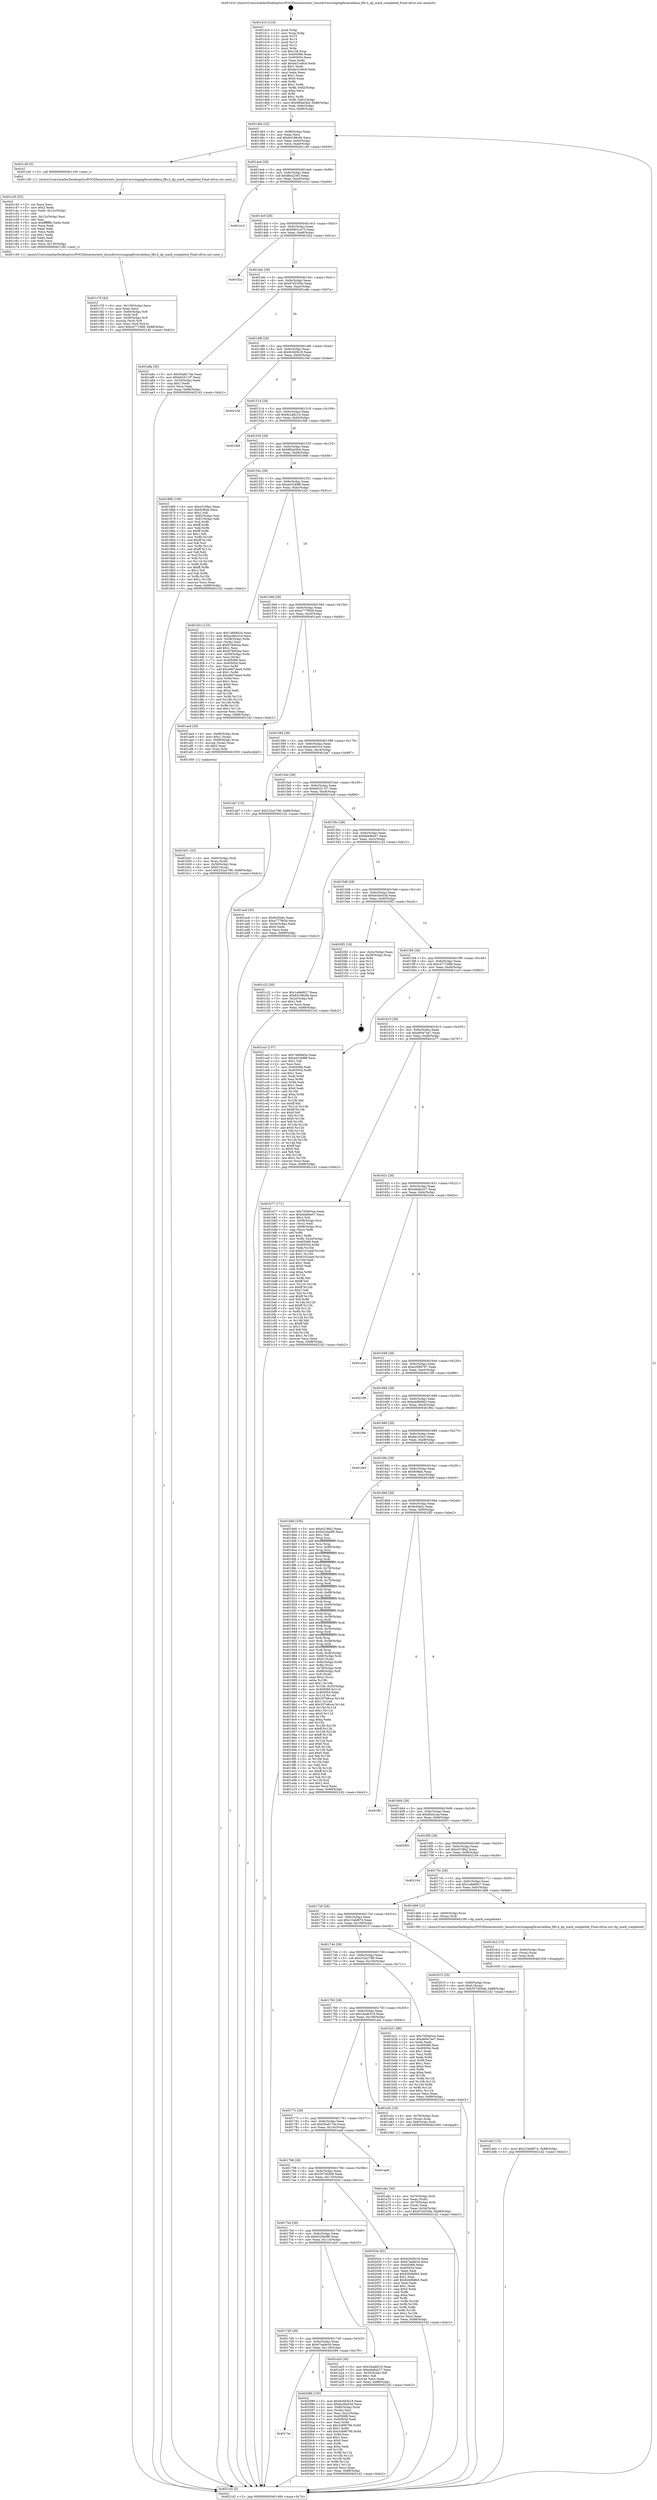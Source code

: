 digraph "0x401410" {
  label = "0x401410 (/mnt/c/Users/mathe/Desktop/tcc/POCII/binaries/extr_linuxdriversstagingfwserialdma_fifo.h_dp_mark_completed_Final-ollvm.out::main(0))"
  labelloc = "t"
  node[shape=record]

  Entry [label="",width=0.3,height=0.3,shape=circle,fillcolor=black,style=filled]
  "0x401484" [label="{
     0x401484 [32]\l
     | [instrs]\l
     &nbsp;&nbsp;0x401484 \<+6\>: mov -0x88(%rbp),%eax\l
     &nbsp;&nbsp;0x40148a \<+2\>: mov %eax,%ecx\l
     &nbsp;&nbsp;0x40148c \<+6\>: sub $0x84198c6b,%ecx\l
     &nbsp;&nbsp;0x401492 \<+6\>: mov %eax,-0x9c(%rbp)\l
     &nbsp;&nbsp;0x401498 \<+6\>: mov %ecx,-0xa0(%rbp)\l
     &nbsp;&nbsp;0x40149e \<+6\>: je 0000000000401c40 \<main+0x830\>\l
  }"]
  "0x401c40" [label="{
     0x401c40 [5]\l
     | [instrs]\l
     &nbsp;&nbsp;0x401c40 \<+5\>: call 0000000000401160 \<next_i\>\l
     | [calls]\l
     &nbsp;&nbsp;0x401160 \{1\} (/mnt/c/Users/mathe/Desktop/tcc/POCII/binaries/extr_linuxdriversstagingfwserialdma_fifo.h_dp_mark_completed_Final-ollvm.out::next_i)\l
  }"]
  "0x4014a4" [label="{
     0x4014a4 [28]\l
     | [instrs]\l
     &nbsp;&nbsp;0x4014a4 \<+5\>: jmp 00000000004014a9 \<main+0x99\>\l
     &nbsp;&nbsp;0x4014a9 \<+6\>: mov -0x9c(%rbp),%eax\l
     &nbsp;&nbsp;0x4014af \<+5\>: sub $0x8fca2383,%eax\l
     &nbsp;&nbsp;0x4014b4 \<+6\>: mov %eax,-0xa4(%rbp)\l
     &nbsp;&nbsp;0x4014ba \<+6\>: je 0000000000401e1d \<main+0xa0d\>\l
  }"]
  Exit [label="",width=0.3,height=0.3,shape=circle,fillcolor=black,style=filled,peripheries=2]
  "0x401e1d" [label="{
     0x401e1d\l
  }", style=dashed]
  "0x4014c0" [label="{
     0x4014c0 [28]\l
     | [instrs]\l
     &nbsp;&nbsp;0x4014c0 \<+5\>: jmp 00000000004014c5 \<main+0xb5\>\l
     &nbsp;&nbsp;0x4014c5 \<+6\>: mov -0x9c(%rbp),%eax\l
     &nbsp;&nbsp;0x4014cb \<+5\>: sub $0x9401ce73,%eax\l
     &nbsp;&nbsp;0x4014d0 \<+6\>: mov %eax,-0xa8(%rbp)\l
     &nbsp;&nbsp;0x4014d6 \<+6\>: je 0000000000401f2a \<main+0xb1a\>\l
  }"]
  "0x4017ec" [label="{
     0x4017ec\l
  }", style=dashed]
  "0x401f2a" [label="{
     0x401f2a\l
  }", style=dashed]
  "0x4014dc" [label="{
     0x4014dc [28]\l
     | [instrs]\l
     &nbsp;&nbsp;0x4014dc \<+5\>: jmp 00000000004014e1 \<main+0xd1\>\l
     &nbsp;&nbsp;0x4014e1 \<+6\>: mov -0x9c(%rbp),%eax\l
     &nbsp;&nbsp;0x4014e7 \<+5\>: sub $0x97a5345e,%eax\l
     &nbsp;&nbsp;0x4014ec \<+6\>: mov %eax,-0xac(%rbp)\l
     &nbsp;&nbsp;0x4014f2 \<+6\>: je 0000000000401a8a \<main+0x67a\>\l
  }"]
  "0x402089" [label="{
     0x402089 [105]\l
     | [instrs]\l
     &nbsp;&nbsp;0x402089 \<+5\>: mov $0x9c0d3b19,%eax\l
     &nbsp;&nbsp;0x40208e \<+5\>: mov $0xbe3be53d,%ecx\l
     &nbsp;&nbsp;0x402093 \<+4\>: mov -0x80(%rbp),%rdx\l
     &nbsp;&nbsp;0x402097 \<+2\>: mov (%rdx),%esi\l
     &nbsp;&nbsp;0x402099 \<+3\>: mov %esi,-0x2c(%rbp)\l
     &nbsp;&nbsp;0x40209c \<+7\>: mov 0x405068,%esi\l
     &nbsp;&nbsp;0x4020a3 \<+7\>: mov 0x405054,%edi\l
     &nbsp;&nbsp;0x4020aa \<+3\>: mov %esi,%r8d\l
     &nbsp;&nbsp;0x4020ad \<+7\>: sub $0x3c89679b,%r8d\l
     &nbsp;&nbsp;0x4020b4 \<+4\>: sub $0x1,%r8d\l
     &nbsp;&nbsp;0x4020b8 \<+7\>: add $0x3c89679b,%r8d\l
     &nbsp;&nbsp;0x4020bf \<+4\>: imul %r8d,%esi\l
     &nbsp;&nbsp;0x4020c3 \<+3\>: and $0x1,%esi\l
     &nbsp;&nbsp;0x4020c6 \<+3\>: cmp $0x0,%esi\l
     &nbsp;&nbsp;0x4020c9 \<+4\>: sete %r9b\l
     &nbsp;&nbsp;0x4020cd \<+3\>: cmp $0xa,%edi\l
     &nbsp;&nbsp;0x4020d0 \<+4\>: setl %r10b\l
     &nbsp;&nbsp;0x4020d4 \<+3\>: mov %r9b,%r11b\l
     &nbsp;&nbsp;0x4020d7 \<+3\>: and %r10b,%r11b\l
     &nbsp;&nbsp;0x4020da \<+3\>: xor %r10b,%r9b\l
     &nbsp;&nbsp;0x4020dd \<+3\>: or %r9b,%r11b\l
     &nbsp;&nbsp;0x4020e0 \<+4\>: test $0x1,%r11b\l
     &nbsp;&nbsp;0x4020e4 \<+3\>: cmovne %ecx,%eax\l
     &nbsp;&nbsp;0x4020e7 \<+6\>: mov %eax,-0x88(%rbp)\l
     &nbsp;&nbsp;0x4020ed \<+5\>: jmp 00000000004021d2 \<main+0xdc2\>\l
  }"]
  "0x401a8a" [label="{
     0x401a8a [30]\l
     | [instrs]\l
     &nbsp;&nbsp;0x401a8a \<+5\>: mov $0x50a8174e,%eax\l
     &nbsp;&nbsp;0x401a8f \<+5\>: mov $0xb62511f7,%ecx\l
     &nbsp;&nbsp;0x401a94 \<+3\>: mov -0x34(%rbp),%edx\l
     &nbsp;&nbsp;0x401a97 \<+3\>: cmp $0x1,%edx\l
     &nbsp;&nbsp;0x401a9a \<+3\>: cmovl %ecx,%eax\l
     &nbsp;&nbsp;0x401a9d \<+6\>: mov %eax,-0x88(%rbp)\l
     &nbsp;&nbsp;0x401aa3 \<+5\>: jmp 00000000004021d2 \<main+0xdc2\>\l
  }"]
  "0x4014f8" [label="{
     0x4014f8 [28]\l
     | [instrs]\l
     &nbsp;&nbsp;0x4014f8 \<+5\>: jmp 00000000004014fd \<main+0xed\>\l
     &nbsp;&nbsp;0x4014fd \<+6\>: mov -0x9c(%rbp),%eax\l
     &nbsp;&nbsp;0x401503 \<+5\>: sub $0x9c0d3b19,%eax\l
     &nbsp;&nbsp;0x401508 \<+6\>: mov %eax,-0xb0(%rbp)\l
     &nbsp;&nbsp;0x40150e \<+6\>: je 00000000004021bd \<main+0xdad\>\l
  }"]
  "0x401dd1" [label="{
     0x401dd1 [15]\l
     | [instrs]\l
     &nbsp;&nbsp;0x401dd1 \<+10\>: movl $0x21bdd674,-0x88(%rbp)\l
     &nbsp;&nbsp;0x401ddb \<+5\>: jmp 00000000004021d2 \<main+0xdc2\>\l
  }"]
  "0x4021bd" [label="{
     0x4021bd\l
  }", style=dashed]
  "0x401514" [label="{
     0x401514 [28]\l
     | [instrs]\l
     &nbsp;&nbsp;0x401514 \<+5\>: jmp 0000000000401519 \<main+0x109\>\l
     &nbsp;&nbsp;0x401519 \<+6\>: mov -0x9c(%rbp),%eax\l
     &nbsp;&nbsp;0x40151f \<+5\>: sub $0x9c2a821d,%eax\l
     &nbsp;&nbsp;0x401524 \<+6\>: mov %eax,-0xb4(%rbp)\l
     &nbsp;&nbsp;0x40152a \<+6\>: je 0000000000401f48 \<main+0xb38\>\l
  }"]
  "0x401dc2" [label="{
     0x401dc2 [15]\l
     | [instrs]\l
     &nbsp;&nbsp;0x401dc2 \<+4\>: mov -0x60(%rbp),%rax\l
     &nbsp;&nbsp;0x401dc6 \<+3\>: mov (%rax),%rax\l
     &nbsp;&nbsp;0x401dc9 \<+3\>: mov %rax,%rdi\l
     &nbsp;&nbsp;0x401dcc \<+5\>: call 0000000000401030 \<free@plt\>\l
     | [calls]\l
     &nbsp;&nbsp;0x401030 \{1\} (unknown)\l
  }"]
  "0x401f48" [label="{
     0x401f48\l
  }", style=dashed]
  "0x401530" [label="{
     0x401530 [28]\l
     | [instrs]\l
     &nbsp;&nbsp;0x401530 \<+5\>: jmp 0000000000401535 \<main+0x125\>\l
     &nbsp;&nbsp;0x401535 \<+6\>: mov -0x9c(%rbp),%eax\l
     &nbsp;&nbsp;0x40153b \<+5\>: sub $0x9f0ad3b4,%eax\l
     &nbsp;&nbsp;0x401540 \<+6\>: mov %eax,-0xb8(%rbp)\l
     &nbsp;&nbsp;0x401546 \<+6\>: je 0000000000401866 \<main+0x456\>\l
  }"]
  "0x401c79" [label="{
     0x401c79 [42]\l
     | [instrs]\l
     &nbsp;&nbsp;0x401c79 \<+6\>: mov -0x130(%rbp),%ecx\l
     &nbsp;&nbsp;0x401c7f \<+3\>: imul %eax,%ecx\l
     &nbsp;&nbsp;0x401c82 \<+4\>: mov -0x60(%rbp),%r8\l
     &nbsp;&nbsp;0x401c86 \<+3\>: mov (%r8),%r8\l
     &nbsp;&nbsp;0x401c89 \<+4\>: mov -0x58(%rbp),%r9\l
     &nbsp;&nbsp;0x401c8d \<+3\>: movslq (%r9),%r9\l
     &nbsp;&nbsp;0x401c90 \<+4\>: mov %ecx,(%r8,%r9,4)\l
     &nbsp;&nbsp;0x401c94 \<+10\>: movl $0xcb771689,-0x88(%rbp)\l
     &nbsp;&nbsp;0x401c9e \<+5\>: jmp 00000000004021d2 \<main+0xdc2\>\l
  }"]
  "0x401866" [label="{
     0x401866 [106]\l
     | [instrs]\l
     &nbsp;&nbsp;0x401866 \<+5\>: mov $0xe519fa2,%eax\l
     &nbsp;&nbsp;0x40186b \<+5\>: mov $0x9cfbeb,%ecx\l
     &nbsp;&nbsp;0x401870 \<+2\>: mov $0x1,%dl\l
     &nbsp;&nbsp;0x401872 \<+7\>: mov -0x82(%rbp),%sil\l
     &nbsp;&nbsp;0x401879 \<+7\>: mov -0x81(%rbp),%dil\l
     &nbsp;&nbsp;0x401880 \<+3\>: mov %sil,%r8b\l
     &nbsp;&nbsp;0x401883 \<+4\>: xor $0xff,%r8b\l
     &nbsp;&nbsp;0x401887 \<+3\>: mov %dil,%r9b\l
     &nbsp;&nbsp;0x40188a \<+4\>: xor $0xff,%r9b\l
     &nbsp;&nbsp;0x40188e \<+3\>: xor $0x1,%dl\l
     &nbsp;&nbsp;0x401891 \<+3\>: mov %r8b,%r10b\l
     &nbsp;&nbsp;0x401894 \<+4\>: and $0xff,%r10b\l
     &nbsp;&nbsp;0x401898 \<+3\>: and %dl,%sil\l
     &nbsp;&nbsp;0x40189b \<+3\>: mov %r9b,%r11b\l
     &nbsp;&nbsp;0x40189e \<+4\>: and $0xff,%r11b\l
     &nbsp;&nbsp;0x4018a2 \<+3\>: and %dl,%dil\l
     &nbsp;&nbsp;0x4018a5 \<+3\>: or %sil,%r10b\l
     &nbsp;&nbsp;0x4018a8 \<+3\>: or %dil,%r11b\l
     &nbsp;&nbsp;0x4018ab \<+3\>: xor %r11b,%r10b\l
     &nbsp;&nbsp;0x4018ae \<+3\>: or %r9b,%r8b\l
     &nbsp;&nbsp;0x4018b1 \<+4\>: xor $0xff,%r8b\l
     &nbsp;&nbsp;0x4018b5 \<+3\>: or $0x1,%dl\l
     &nbsp;&nbsp;0x4018b8 \<+3\>: and %dl,%r8b\l
     &nbsp;&nbsp;0x4018bb \<+3\>: or %r8b,%r10b\l
     &nbsp;&nbsp;0x4018be \<+4\>: test $0x1,%r10b\l
     &nbsp;&nbsp;0x4018c2 \<+3\>: cmovne %ecx,%eax\l
     &nbsp;&nbsp;0x4018c5 \<+6\>: mov %eax,-0x88(%rbp)\l
     &nbsp;&nbsp;0x4018cb \<+5\>: jmp 00000000004021d2 \<main+0xdc2\>\l
  }"]
  "0x40154c" [label="{
     0x40154c [28]\l
     | [instrs]\l
     &nbsp;&nbsp;0x40154c \<+5\>: jmp 0000000000401551 \<main+0x141\>\l
     &nbsp;&nbsp;0x401551 \<+6\>: mov -0x9c(%rbp),%eax\l
     &nbsp;&nbsp;0x401557 \<+5\>: sub $0xa43349f8,%eax\l
     &nbsp;&nbsp;0x40155c \<+6\>: mov %eax,-0xbc(%rbp)\l
     &nbsp;&nbsp;0x401562 \<+6\>: je 0000000000401d2c \<main+0x91c\>\l
  }"]
  "0x4021d2" [label="{
     0x4021d2 [5]\l
     | [instrs]\l
     &nbsp;&nbsp;0x4021d2 \<+5\>: jmp 0000000000401484 \<main+0x74\>\l
  }"]
  "0x401410" [label="{
     0x401410 [116]\l
     | [instrs]\l
     &nbsp;&nbsp;0x401410 \<+1\>: push %rbp\l
     &nbsp;&nbsp;0x401411 \<+3\>: mov %rsp,%rbp\l
     &nbsp;&nbsp;0x401414 \<+2\>: push %r15\l
     &nbsp;&nbsp;0x401416 \<+2\>: push %r14\l
     &nbsp;&nbsp;0x401418 \<+2\>: push %r13\l
     &nbsp;&nbsp;0x40141a \<+2\>: push %r12\l
     &nbsp;&nbsp;0x40141c \<+1\>: push %rbx\l
     &nbsp;&nbsp;0x40141d \<+7\>: sub $0x138,%rsp\l
     &nbsp;&nbsp;0x401424 \<+7\>: mov 0x405068,%eax\l
     &nbsp;&nbsp;0x40142b \<+7\>: mov 0x405054,%ecx\l
     &nbsp;&nbsp;0x401432 \<+2\>: mov %eax,%edx\l
     &nbsp;&nbsp;0x401434 \<+6\>: add $0xbe31e8c9,%edx\l
     &nbsp;&nbsp;0x40143a \<+3\>: sub $0x1,%edx\l
     &nbsp;&nbsp;0x40143d \<+6\>: sub $0xbe31e8c9,%edx\l
     &nbsp;&nbsp;0x401443 \<+3\>: imul %edx,%eax\l
     &nbsp;&nbsp;0x401446 \<+3\>: and $0x1,%eax\l
     &nbsp;&nbsp;0x401449 \<+3\>: cmp $0x0,%eax\l
     &nbsp;&nbsp;0x40144c \<+4\>: sete %r8b\l
     &nbsp;&nbsp;0x401450 \<+4\>: and $0x1,%r8b\l
     &nbsp;&nbsp;0x401454 \<+7\>: mov %r8b,-0x82(%rbp)\l
     &nbsp;&nbsp;0x40145b \<+3\>: cmp $0xa,%ecx\l
     &nbsp;&nbsp;0x40145e \<+4\>: setl %r8b\l
     &nbsp;&nbsp;0x401462 \<+4\>: and $0x1,%r8b\l
     &nbsp;&nbsp;0x401466 \<+7\>: mov %r8b,-0x81(%rbp)\l
     &nbsp;&nbsp;0x40146d \<+10\>: movl $0x9f0ad3b4,-0x88(%rbp)\l
     &nbsp;&nbsp;0x401477 \<+6\>: mov %edi,-0x8c(%rbp)\l
     &nbsp;&nbsp;0x40147d \<+7\>: mov %rsi,-0x98(%rbp)\l
  }"]
  "0x401c45" [label="{
     0x401c45 [52]\l
     | [instrs]\l
     &nbsp;&nbsp;0x401c45 \<+2\>: xor %ecx,%ecx\l
     &nbsp;&nbsp;0x401c47 \<+5\>: mov $0x2,%edx\l
     &nbsp;&nbsp;0x401c4c \<+6\>: mov %edx,-0x12c(%rbp)\l
     &nbsp;&nbsp;0x401c52 \<+1\>: cltd\l
     &nbsp;&nbsp;0x401c53 \<+6\>: mov -0x12c(%rbp),%esi\l
     &nbsp;&nbsp;0x401c59 \<+2\>: idiv %esi\l
     &nbsp;&nbsp;0x401c5b \<+6\>: imul $0xfffffffe,%edx,%edx\l
     &nbsp;&nbsp;0x401c61 \<+2\>: mov %ecx,%edi\l
     &nbsp;&nbsp;0x401c63 \<+2\>: sub %edx,%edi\l
     &nbsp;&nbsp;0x401c65 \<+2\>: mov %ecx,%edx\l
     &nbsp;&nbsp;0x401c67 \<+3\>: sub $0x1,%edx\l
     &nbsp;&nbsp;0x401c6a \<+2\>: add %edx,%edi\l
     &nbsp;&nbsp;0x401c6c \<+2\>: sub %edi,%ecx\l
     &nbsp;&nbsp;0x401c6e \<+6\>: mov %ecx,-0x130(%rbp)\l
     &nbsp;&nbsp;0x401c74 \<+5\>: call 0000000000401160 \<next_i\>\l
     | [calls]\l
     &nbsp;&nbsp;0x401160 \{1\} (/mnt/c/Users/mathe/Desktop/tcc/POCII/binaries/extr_linuxdriversstagingfwserialdma_fifo.h_dp_mark_completed_Final-ollvm.out::next_i)\l
  }"]
  "0x401d2c" [label="{
     0x401d2c [123]\l
     | [instrs]\l
     &nbsp;&nbsp;0x401d2c \<+5\>: mov $0x7a668d2e,%eax\l
     &nbsp;&nbsp;0x401d31 \<+5\>: mov $0xace6e31d,%ecx\l
     &nbsp;&nbsp;0x401d36 \<+4\>: mov -0x58(%rbp),%rdx\l
     &nbsp;&nbsp;0x401d3a \<+2\>: mov (%rdx),%esi\l
     &nbsp;&nbsp;0x401d3c \<+6\>: sub $0x87fe92ea,%esi\l
     &nbsp;&nbsp;0x401d42 \<+3\>: add $0x1,%esi\l
     &nbsp;&nbsp;0x401d45 \<+6\>: add $0x87fe92ea,%esi\l
     &nbsp;&nbsp;0x401d4b \<+4\>: mov -0x58(%rbp),%rdx\l
     &nbsp;&nbsp;0x401d4f \<+2\>: mov %esi,(%rdx)\l
     &nbsp;&nbsp;0x401d51 \<+7\>: mov 0x405068,%esi\l
     &nbsp;&nbsp;0x401d58 \<+7\>: mov 0x405054,%edi\l
     &nbsp;&nbsp;0x401d5f \<+3\>: mov %esi,%r8d\l
     &nbsp;&nbsp;0x401d62 \<+7\>: add $0xe807dee4,%r8d\l
     &nbsp;&nbsp;0x401d69 \<+4\>: sub $0x1,%r8d\l
     &nbsp;&nbsp;0x401d6d \<+7\>: sub $0xe807dee4,%r8d\l
     &nbsp;&nbsp;0x401d74 \<+4\>: imul %r8d,%esi\l
     &nbsp;&nbsp;0x401d78 \<+3\>: and $0x1,%esi\l
     &nbsp;&nbsp;0x401d7b \<+3\>: cmp $0x0,%esi\l
     &nbsp;&nbsp;0x401d7e \<+4\>: sete %r9b\l
     &nbsp;&nbsp;0x401d82 \<+3\>: cmp $0xa,%edi\l
     &nbsp;&nbsp;0x401d85 \<+4\>: setl %r10b\l
     &nbsp;&nbsp;0x401d89 \<+3\>: mov %r9b,%r11b\l
     &nbsp;&nbsp;0x401d8c \<+3\>: and %r10b,%r11b\l
     &nbsp;&nbsp;0x401d8f \<+3\>: xor %r10b,%r9b\l
     &nbsp;&nbsp;0x401d92 \<+3\>: or %r9b,%r11b\l
     &nbsp;&nbsp;0x401d95 \<+4\>: test $0x1,%r11b\l
     &nbsp;&nbsp;0x401d99 \<+3\>: cmovne %ecx,%eax\l
     &nbsp;&nbsp;0x401d9c \<+6\>: mov %eax,-0x88(%rbp)\l
     &nbsp;&nbsp;0x401da2 \<+5\>: jmp 00000000004021d2 \<main+0xdc2\>\l
  }"]
  "0x401568" [label="{
     0x401568 [28]\l
     | [instrs]\l
     &nbsp;&nbsp;0x401568 \<+5\>: jmp 000000000040156d \<main+0x15d\>\l
     &nbsp;&nbsp;0x40156d \<+6\>: mov -0x9c(%rbp),%eax\l
     &nbsp;&nbsp;0x401573 \<+5\>: sub $0xa777f929,%eax\l
     &nbsp;&nbsp;0x401578 \<+6\>: mov %eax,-0xc0(%rbp)\l
     &nbsp;&nbsp;0x40157e \<+6\>: je 0000000000401ae4 \<main+0x6d4\>\l
  }"]
  "0x401b01" [label="{
     0x401b01 [32]\l
     | [instrs]\l
     &nbsp;&nbsp;0x401b01 \<+4\>: mov -0x60(%rbp),%rdi\l
     &nbsp;&nbsp;0x401b05 \<+3\>: mov %rax,(%rdi)\l
     &nbsp;&nbsp;0x401b08 \<+4\>: mov -0x58(%rbp),%rax\l
     &nbsp;&nbsp;0x401b0c \<+6\>: movl $0x0,(%rax)\l
     &nbsp;&nbsp;0x401b12 \<+10\>: movl $0x232a2786,-0x88(%rbp)\l
     &nbsp;&nbsp;0x401b1c \<+5\>: jmp 00000000004021d2 \<main+0xdc2\>\l
  }"]
  "0x401ae4" [label="{
     0x401ae4 [29]\l
     | [instrs]\l
     &nbsp;&nbsp;0x401ae4 \<+4\>: mov -0x68(%rbp),%rax\l
     &nbsp;&nbsp;0x401ae8 \<+6\>: movl $0x1,(%rax)\l
     &nbsp;&nbsp;0x401aee \<+4\>: mov -0x68(%rbp),%rax\l
     &nbsp;&nbsp;0x401af2 \<+3\>: movslq (%rax),%rax\l
     &nbsp;&nbsp;0x401af5 \<+4\>: shl $0x2,%rax\l
     &nbsp;&nbsp;0x401af9 \<+3\>: mov %rax,%rdi\l
     &nbsp;&nbsp;0x401afc \<+5\>: call 0000000000401050 \<malloc@plt\>\l
     | [calls]\l
     &nbsp;&nbsp;0x401050 \{1\} (unknown)\l
  }"]
  "0x401584" [label="{
     0x401584 [28]\l
     | [instrs]\l
     &nbsp;&nbsp;0x401584 \<+5\>: jmp 0000000000401589 \<main+0x179\>\l
     &nbsp;&nbsp;0x401589 \<+6\>: mov -0x9c(%rbp),%eax\l
     &nbsp;&nbsp;0x40158f \<+5\>: sub $0xace6e31d,%eax\l
     &nbsp;&nbsp;0x401594 \<+6\>: mov %eax,-0xc4(%rbp)\l
     &nbsp;&nbsp;0x40159a \<+6\>: je 0000000000401da7 \<main+0x997\>\l
  }"]
  "0x401a6c" [label="{
     0x401a6c [30]\l
     | [instrs]\l
     &nbsp;&nbsp;0x401a6c \<+4\>: mov -0x70(%rbp),%rdi\l
     &nbsp;&nbsp;0x401a70 \<+2\>: mov %eax,(%rdi)\l
     &nbsp;&nbsp;0x401a72 \<+4\>: mov -0x70(%rbp),%rdi\l
     &nbsp;&nbsp;0x401a76 \<+2\>: mov (%rdi),%eax\l
     &nbsp;&nbsp;0x401a78 \<+3\>: mov %eax,-0x34(%rbp)\l
     &nbsp;&nbsp;0x401a7b \<+10\>: movl $0x97a5345e,-0x88(%rbp)\l
     &nbsp;&nbsp;0x401a85 \<+5\>: jmp 00000000004021d2 \<main+0xdc2\>\l
  }"]
  "0x401da7" [label="{
     0x401da7 [15]\l
     | [instrs]\l
     &nbsp;&nbsp;0x401da7 \<+10\>: movl $0x232a2786,-0x88(%rbp)\l
     &nbsp;&nbsp;0x401db1 \<+5\>: jmp 00000000004021d2 \<main+0xdc2\>\l
  }"]
  "0x4015a0" [label="{
     0x4015a0 [28]\l
     | [instrs]\l
     &nbsp;&nbsp;0x4015a0 \<+5\>: jmp 00000000004015a5 \<main+0x195\>\l
     &nbsp;&nbsp;0x4015a5 \<+6\>: mov -0x9c(%rbp),%eax\l
     &nbsp;&nbsp;0x4015ab \<+5\>: sub $0xb62511f7,%eax\l
     &nbsp;&nbsp;0x4015b0 \<+6\>: mov %eax,-0xc8(%rbp)\l
     &nbsp;&nbsp;0x4015b6 \<+6\>: je 0000000000401ac6 \<main+0x6b6\>\l
  }"]
  "0x4017d0" [label="{
     0x4017d0 [28]\l
     | [instrs]\l
     &nbsp;&nbsp;0x4017d0 \<+5\>: jmp 00000000004017d5 \<main+0x3c5\>\l
     &nbsp;&nbsp;0x4017d5 \<+6\>: mov -0x9c(%rbp),%eax\l
     &nbsp;&nbsp;0x4017db \<+5\>: sub $0x67aa9e34,%eax\l
     &nbsp;&nbsp;0x4017e0 \<+6\>: mov %eax,-0x118(%rbp)\l
     &nbsp;&nbsp;0x4017e6 \<+6\>: je 0000000000402089 \<main+0xc79\>\l
  }"]
  "0x401ac6" [label="{
     0x401ac6 [30]\l
     | [instrs]\l
     &nbsp;&nbsp;0x401ac6 \<+5\>: mov $0x8cf3a0c,%eax\l
     &nbsp;&nbsp;0x401acb \<+5\>: mov $0xa777f929,%ecx\l
     &nbsp;&nbsp;0x401ad0 \<+3\>: mov -0x34(%rbp),%edx\l
     &nbsp;&nbsp;0x401ad3 \<+3\>: cmp $0x0,%edx\l
     &nbsp;&nbsp;0x401ad6 \<+3\>: cmove %ecx,%eax\l
     &nbsp;&nbsp;0x401ad9 \<+6\>: mov %eax,-0x88(%rbp)\l
     &nbsp;&nbsp;0x401adf \<+5\>: jmp 00000000004021d2 \<main+0xdc2\>\l
  }"]
  "0x4015bc" [label="{
     0x4015bc [28]\l
     | [instrs]\l
     &nbsp;&nbsp;0x4015bc \<+5\>: jmp 00000000004015c1 \<main+0x1b1\>\l
     &nbsp;&nbsp;0x4015c1 \<+6\>: mov -0x9c(%rbp),%eax\l
     &nbsp;&nbsp;0x4015c7 \<+5\>: sub $0xbbb9ee57,%eax\l
     &nbsp;&nbsp;0x4015cc \<+6\>: mov %eax,-0xcc(%rbp)\l
     &nbsp;&nbsp;0x4015d2 \<+6\>: je 0000000000401c22 \<main+0x812\>\l
  }"]
  "0x401a20" [label="{
     0x401a20 [30]\l
     | [instrs]\l
     &nbsp;&nbsp;0x401a20 \<+5\>: mov $0x24ade519,%eax\l
     &nbsp;&nbsp;0x401a25 \<+5\>: mov $0xe0a6a227,%ecx\l
     &nbsp;&nbsp;0x401a2a \<+3\>: mov -0x35(%rbp),%dl\l
     &nbsp;&nbsp;0x401a2d \<+3\>: test $0x1,%dl\l
     &nbsp;&nbsp;0x401a30 \<+3\>: cmovne %ecx,%eax\l
     &nbsp;&nbsp;0x401a33 \<+6\>: mov %eax,-0x88(%rbp)\l
     &nbsp;&nbsp;0x401a39 \<+5\>: jmp 00000000004021d2 \<main+0xdc2\>\l
  }"]
  "0x401c22" [label="{
     0x401c22 [30]\l
     | [instrs]\l
     &nbsp;&nbsp;0x401c22 \<+5\>: mov $0x1a8e6627,%eax\l
     &nbsp;&nbsp;0x401c27 \<+5\>: mov $0x84198c6b,%ecx\l
     &nbsp;&nbsp;0x401c2c \<+3\>: mov -0x2e(%rbp),%dl\l
     &nbsp;&nbsp;0x401c2f \<+3\>: test $0x1,%dl\l
     &nbsp;&nbsp;0x401c32 \<+3\>: cmovne %ecx,%eax\l
     &nbsp;&nbsp;0x401c35 \<+6\>: mov %eax,-0x88(%rbp)\l
     &nbsp;&nbsp;0x401c3b \<+5\>: jmp 00000000004021d2 \<main+0xdc2\>\l
  }"]
  "0x4015d8" [label="{
     0x4015d8 [28]\l
     | [instrs]\l
     &nbsp;&nbsp;0x4015d8 \<+5\>: jmp 00000000004015dd \<main+0x1cd\>\l
     &nbsp;&nbsp;0x4015dd \<+6\>: mov -0x9c(%rbp),%eax\l
     &nbsp;&nbsp;0x4015e3 \<+5\>: sub $0xbe3be53d,%eax\l
     &nbsp;&nbsp;0x4015e8 \<+6\>: mov %eax,-0xd0(%rbp)\l
     &nbsp;&nbsp;0x4015ee \<+6\>: je 00000000004020f2 \<main+0xce2\>\l
  }"]
  "0x4017b4" [label="{
     0x4017b4 [28]\l
     | [instrs]\l
     &nbsp;&nbsp;0x4017b4 \<+5\>: jmp 00000000004017b9 \<main+0x3a9\>\l
     &nbsp;&nbsp;0x4017b9 \<+6\>: mov -0x9c(%rbp),%eax\l
     &nbsp;&nbsp;0x4017bf \<+5\>: sub $0x6220a0f6,%eax\l
     &nbsp;&nbsp;0x4017c4 \<+6\>: mov %eax,-0x114(%rbp)\l
     &nbsp;&nbsp;0x4017ca \<+6\>: je 0000000000401a20 \<main+0x610\>\l
  }"]
  "0x4020f2" [label="{
     0x4020f2 [18]\l
     | [instrs]\l
     &nbsp;&nbsp;0x4020f2 \<+3\>: mov -0x2c(%rbp),%eax\l
     &nbsp;&nbsp;0x4020f5 \<+4\>: lea -0x28(%rbp),%rsp\l
     &nbsp;&nbsp;0x4020f9 \<+1\>: pop %rbx\l
     &nbsp;&nbsp;0x4020fa \<+2\>: pop %r12\l
     &nbsp;&nbsp;0x4020fc \<+2\>: pop %r13\l
     &nbsp;&nbsp;0x4020fe \<+2\>: pop %r14\l
     &nbsp;&nbsp;0x402100 \<+2\>: pop %r15\l
     &nbsp;&nbsp;0x402102 \<+1\>: pop %rbp\l
     &nbsp;&nbsp;0x402103 \<+1\>: ret\l
  }"]
  "0x4015f4" [label="{
     0x4015f4 [28]\l
     | [instrs]\l
     &nbsp;&nbsp;0x4015f4 \<+5\>: jmp 00000000004015f9 \<main+0x1e9\>\l
     &nbsp;&nbsp;0x4015f9 \<+6\>: mov -0x9c(%rbp),%eax\l
     &nbsp;&nbsp;0x4015ff \<+5\>: sub $0xcb771689,%eax\l
     &nbsp;&nbsp;0x401604 \<+6\>: mov %eax,-0xd4(%rbp)\l
     &nbsp;&nbsp;0x40160a \<+6\>: je 0000000000401ca3 \<main+0x893\>\l
  }"]
  "0x40202e" [label="{
     0x40202e [91]\l
     | [instrs]\l
     &nbsp;&nbsp;0x40202e \<+5\>: mov $0x9c0d3b19,%eax\l
     &nbsp;&nbsp;0x402033 \<+5\>: mov $0x67aa9e34,%ecx\l
     &nbsp;&nbsp;0x402038 \<+7\>: mov 0x405068,%edx\l
     &nbsp;&nbsp;0x40203f \<+7\>: mov 0x405054,%esi\l
     &nbsp;&nbsp;0x402046 \<+2\>: mov %edx,%edi\l
     &nbsp;&nbsp;0x402048 \<+6\>: sub $0x82b8b8b5,%edi\l
     &nbsp;&nbsp;0x40204e \<+3\>: sub $0x1,%edi\l
     &nbsp;&nbsp;0x402051 \<+6\>: add $0x82b8b8b5,%edi\l
     &nbsp;&nbsp;0x402057 \<+3\>: imul %edi,%edx\l
     &nbsp;&nbsp;0x40205a \<+3\>: and $0x1,%edx\l
     &nbsp;&nbsp;0x40205d \<+3\>: cmp $0x0,%edx\l
     &nbsp;&nbsp;0x402060 \<+4\>: sete %r8b\l
     &nbsp;&nbsp;0x402064 \<+3\>: cmp $0xa,%esi\l
     &nbsp;&nbsp;0x402067 \<+4\>: setl %r9b\l
     &nbsp;&nbsp;0x40206b \<+3\>: mov %r8b,%r10b\l
     &nbsp;&nbsp;0x40206e \<+3\>: and %r9b,%r10b\l
     &nbsp;&nbsp;0x402071 \<+3\>: xor %r9b,%r8b\l
     &nbsp;&nbsp;0x402074 \<+3\>: or %r8b,%r10b\l
     &nbsp;&nbsp;0x402077 \<+4\>: test $0x1,%r10b\l
     &nbsp;&nbsp;0x40207b \<+3\>: cmovne %ecx,%eax\l
     &nbsp;&nbsp;0x40207e \<+6\>: mov %eax,-0x88(%rbp)\l
     &nbsp;&nbsp;0x402084 \<+5\>: jmp 00000000004021d2 \<main+0xdc2\>\l
  }"]
  "0x401ca3" [label="{
     0x401ca3 [137]\l
     | [instrs]\l
     &nbsp;&nbsp;0x401ca3 \<+5\>: mov $0x7a668d2e,%eax\l
     &nbsp;&nbsp;0x401ca8 \<+5\>: mov $0xa43349f8,%ecx\l
     &nbsp;&nbsp;0x401cad \<+2\>: mov $0x1,%dl\l
     &nbsp;&nbsp;0x401caf \<+2\>: xor %esi,%esi\l
     &nbsp;&nbsp;0x401cb1 \<+7\>: mov 0x405068,%edi\l
     &nbsp;&nbsp;0x401cb8 \<+8\>: mov 0x405054,%r8d\l
     &nbsp;&nbsp;0x401cc0 \<+3\>: sub $0x1,%esi\l
     &nbsp;&nbsp;0x401cc3 \<+3\>: mov %edi,%r9d\l
     &nbsp;&nbsp;0x401cc6 \<+3\>: add %esi,%r9d\l
     &nbsp;&nbsp;0x401cc9 \<+4\>: imul %r9d,%edi\l
     &nbsp;&nbsp;0x401ccd \<+3\>: and $0x1,%edi\l
     &nbsp;&nbsp;0x401cd0 \<+3\>: cmp $0x0,%edi\l
     &nbsp;&nbsp;0x401cd3 \<+4\>: sete %r10b\l
     &nbsp;&nbsp;0x401cd7 \<+4\>: cmp $0xa,%r8d\l
     &nbsp;&nbsp;0x401cdb \<+4\>: setl %r11b\l
     &nbsp;&nbsp;0x401cdf \<+3\>: mov %r10b,%bl\l
     &nbsp;&nbsp;0x401ce2 \<+3\>: xor $0xff,%bl\l
     &nbsp;&nbsp;0x401ce5 \<+3\>: mov %r11b,%r14b\l
     &nbsp;&nbsp;0x401ce8 \<+4\>: xor $0xff,%r14b\l
     &nbsp;&nbsp;0x401cec \<+3\>: xor $0x0,%dl\l
     &nbsp;&nbsp;0x401cef \<+3\>: mov %bl,%r15b\l
     &nbsp;&nbsp;0x401cf2 \<+4\>: and $0x0,%r15b\l
     &nbsp;&nbsp;0x401cf6 \<+3\>: and %dl,%r10b\l
     &nbsp;&nbsp;0x401cf9 \<+3\>: mov %r14b,%r12b\l
     &nbsp;&nbsp;0x401cfc \<+4\>: and $0x0,%r12b\l
     &nbsp;&nbsp;0x401d00 \<+3\>: and %dl,%r11b\l
     &nbsp;&nbsp;0x401d03 \<+3\>: or %r10b,%r15b\l
     &nbsp;&nbsp;0x401d06 \<+3\>: or %r11b,%r12b\l
     &nbsp;&nbsp;0x401d09 \<+3\>: xor %r12b,%r15b\l
     &nbsp;&nbsp;0x401d0c \<+3\>: or %r14b,%bl\l
     &nbsp;&nbsp;0x401d0f \<+3\>: xor $0xff,%bl\l
     &nbsp;&nbsp;0x401d12 \<+3\>: or $0x0,%dl\l
     &nbsp;&nbsp;0x401d15 \<+2\>: and %dl,%bl\l
     &nbsp;&nbsp;0x401d17 \<+3\>: or %bl,%r15b\l
     &nbsp;&nbsp;0x401d1a \<+4\>: test $0x1,%r15b\l
     &nbsp;&nbsp;0x401d1e \<+3\>: cmovne %ecx,%eax\l
     &nbsp;&nbsp;0x401d21 \<+6\>: mov %eax,-0x88(%rbp)\l
     &nbsp;&nbsp;0x401d27 \<+5\>: jmp 00000000004021d2 \<main+0xdc2\>\l
  }"]
  "0x401610" [label="{
     0x401610 [28]\l
     | [instrs]\l
     &nbsp;&nbsp;0x401610 \<+5\>: jmp 0000000000401615 \<main+0x205\>\l
     &nbsp;&nbsp;0x401615 \<+6\>: mov -0x9c(%rbp),%eax\l
     &nbsp;&nbsp;0x40161b \<+5\>: sub $0xd60e7ee7,%eax\l
     &nbsp;&nbsp;0x401620 \<+6\>: mov %eax,-0xd8(%rbp)\l
     &nbsp;&nbsp;0x401626 \<+6\>: je 0000000000401b77 \<main+0x767\>\l
  }"]
  "0x401798" [label="{
     0x401798 [28]\l
     | [instrs]\l
     &nbsp;&nbsp;0x401798 \<+5\>: jmp 000000000040179d \<main+0x38d\>\l
     &nbsp;&nbsp;0x40179d \<+6\>: mov -0x9c(%rbp),%eax\l
     &nbsp;&nbsp;0x4017a3 \<+5\>: sub $0x557405e6,%eax\l
     &nbsp;&nbsp;0x4017a8 \<+6\>: mov %eax,-0x110(%rbp)\l
     &nbsp;&nbsp;0x4017ae \<+6\>: je 000000000040202e \<main+0xc1e\>\l
  }"]
  "0x401b77" [label="{
     0x401b77 [171]\l
     | [instrs]\l
     &nbsp;&nbsp;0x401b77 \<+5\>: mov $0x705b63ce,%eax\l
     &nbsp;&nbsp;0x401b7c \<+5\>: mov $0xbbb9ee57,%ecx\l
     &nbsp;&nbsp;0x401b81 \<+2\>: mov $0x1,%dl\l
     &nbsp;&nbsp;0x401b83 \<+4\>: mov -0x58(%rbp),%rsi\l
     &nbsp;&nbsp;0x401b87 \<+2\>: mov (%rsi),%edi\l
     &nbsp;&nbsp;0x401b89 \<+4\>: mov -0x68(%rbp),%rsi\l
     &nbsp;&nbsp;0x401b8d \<+2\>: cmp (%rsi),%edi\l
     &nbsp;&nbsp;0x401b8f \<+4\>: setl %r8b\l
     &nbsp;&nbsp;0x401b93 \<+4\>: and $0x1,%r8b\l
     &nbsp;&nbsp;0x401b97 \<+4\>: mov %r8b,-0x2e(%rbp)\l
     &nbsp;&nbsp;0x401b9b \<+7\>: mov 0x405068,%edi\l
     &nbsp;&nbsp;0x401ba2 \<+8\>: mov 0x405054,%r9d\l
     &nbsp;&nbsp;0x401baa \<+3\>: mov %edi,%r10d\l
     &nbsp;&nbsp;0x401bad \<+7\>: sub $0x6101baef,%r10d\l
     &nbsp;&nbsp;0x401bb4 \<+4\>: sub $0x1,%r10d\l
     &nbsp;&nbsp;0x401bb8 \<+7\>: add $0x6101baef,%r10d\l
     &nbsp;&nbsp;0x401bbf \<+4\>: imul %r10d,%edi\l
     &nbsp;&nbsp;0x401bc3 \<+3\>: and $0x1,%edi\l
     &nbsp;&nbsp;0x401bc6 \<+3\>: cmp $0x0,%edi\l
     &nbsp;&nbsp;0x401bc9 \<+4\>: sete %r8b\l
     &nbsp;&nbsp;0x401bcd \<+4\>: cmp $0xa,%r9d\l
     &nbsp;&nbsp;0x401bd1 \<+4\>: setl %r11b\l
     &nbsp;&nbsp;0x401bd5 \<+3\>: mov %r8b,%bl\l
     &nbsp;&nbsp;0x401bd8 \<+3\>: xor $0xff,%bl\l
     &nbsp;&nbsp;0x401bdb \<+3\>: mov %r11b,%r14b\l
     &nbsp;&nbsp;0x401bde \<+4\>: xor $0xff,%r14b\l
     &nbsp;&nbsp;0x401be2 \<+3\>: xor $0x1,%dl\l
     &nbsp;&nbsp;0x401be5 \<+3\>: mov %bl,%r15b\l
     &nbsp;&nbsp;0x401be8 \<+4\>: and $0xff,%r15b\l
     &nbsp;&nbsp;0x401bec \<+3\>: and %dl,%r8b\l
     &nbsp;&nbsp;0x401bef \<+3\>: mov %r14b,%r12b\l
     &nbsp;&nbsp;0x401bf2 \<+4\>: and $0xff,%r12b\l
     &nbsp;&nbsp;0x401bf6 \<+3\>: and %dl,%r11b\l
     &nbsp;&nbsp;0x401bf9 \<+3\>: or %r8b,%r15b\l
     &nbsp;&nbsp;0x401bfc \<+3\>: or %r11b,%r12b\l
     &nbsp;&nbsp;0x401bff \<+3\>: xor %r12b,%r15b\l
     &nbsp;&nbsp;0x401c02 \<+3\>: or %r14b,%bl\l
     &nbsp;&nbsp;0x401c05 \<+3\>: xor $0xff,%bl\l
     &nbsp;&nbsp;0x401c08 \<+3\>: or $0x1,%dl\l
     &nbsp;&nbsp;0x401c0b \<+2\>: and %dl,%bl\l
     &nbsp;&nbsp;0x401c0d \<+3\>: or %bl,%r15b\l
     &nbsp;&nbsp;0x401c10 \<+4\>: test $0x1,%r15b\l
     &nbsp;&nbsp;0x401c14 \<+3\>: cmovne %ecx,%eax\l
     &nbsp;&nbsp;0x401c17 \<+6\>: mov %eax,-0x88(%rbp)\l
     &nbsp;&nbsp;0x401c1d \<+5\>: jmp 00000000004021d2 \<main+0xdc2\>\l
  }"]
  "0x40162c" [label="{
     0x40162c [28]\l
     | [instrs]\l
     &nbsp;&nbsp;0x40162c \<+5\>: jmp 0000000000401631 \<main+0x221\>\l
     &nbsp;&nbsp;0x401631 \<+6\>: mov -0x9c(%rbp),%eax\l
     &nbsp;&nbsp;0x401637 \<+5\>: sub $0xe0a6a227,%eax\l
     &nbsp;&nbsp;0x40163c \<+6\>: mov %eax,-0xdc(%rbp)\l
     &nbsp;&nbsp;0x401642 \<+6\>: je 0000000000401a3e \<main+0x62e\>\l
  }"]
  "0x401aa8" [label="{
     0x401aa8\l
  }", style=dashed]
  "0x401a3e" [label="{
     0x401a3e\l
  }", style=dashed]
  "0x401648" [label="{
     0x401648 [28]\l
     | [instrs]\l
     &nbsp;&nbsp;0x401648 \<+5\>: jmp 000000000040164d \<main+0x23d\>\l
     &nbsp;&nbsp;0x40164d \<+6\>: mov -0x9c(%rbp),%eax\l
     &nbsp;&nbsp;0x401653 \<+5\>: sub $0xe299d767,%eax\l
     &nbsp;&nbsp;0x401658 \<+6\>: mov %eax,-0xe0(%rbp)\l
     &nbsp;&nbsp;0x40165e \<+6\>: je 0000000000402198 \<main+0xd88\>\l
  }"]
  "0x40177c" [label="{
     0x40177c [28]\l
     | [instrs]\l
     &nbsp;&nbsp;0x40177c \<+5\>: jmp 0000000000401781 \<main+0x371\>\l
     &nbsp;&nbsp;0x401781 \<+6\>: mov -0x9c(%rbp),%eax\l
     &nbsp;&nbsp;0x401787 \<+5\>: sub $0x50a8174e,%eax\l
     &nbsp;&nbsp;0x40178c \<+6\>: mov %eax,-0x10c(%rbp)\l
     &nbsp;&nbsp;0x401792 \<+6\>: je 0000000000401aa8 \<main+0x698\>\l
  }"]
  "0x402198" [label="{
     0x402198\l
  }", style=dashed]
  "0x401664" [label="{
     0x401664 [28]\l
     | [instrs]\l
     &nbsp;&nbsp;0x401664 \<+5\>: jmp 0000000000401669 \<main+0x259\>\l
     &nbsp;&nbsp;0x401669 \<+6\>: mov -0x9c(%rbp),%eax\l
     &nbsp;&nbsp;0x40166f \<+5\>: sub $0xe4d90dd3,%eax\l
     &nbsp;&nbsp;0x401674 \<+6\>: mov %eax,-0xe4(%rbp)\l
     &nbsp;&nbsp;0x40167a \<+6\>: je 0000000000401f9e \<main+0xb8e\>\l
  }"]
  "0x401a5c" [label="{
     0x401a5c [16]\l
     | [instrs]\l
     &nbsp;&nbsp;0x401a5c \<+4\>: mov -0x78(%rbp),%rax\l
     &nbsp;&nbsp;0x401a60 \<+3\>: mov (%rax),%rax\l
     &nbsp;&nbsp;0x401a63 \<+4\>: mov 0x8(%rax),%rdi\l
     &nbsp;&nbsp;0x401a67 \<+5\>: call 0000000000401060 \<atoi@plt\>\l
     | [calls]\l
     &nbsp;&nbsp;0x401060 \{1\} (unknown)\l
  }"]
  "0x401f9e" [label="{
     0x401f9e\l
  }", style=dashed]
  "0x401680" [label="{
     0x401680 [28]\l
     | [instrs]\l
     &nbsp;&nbsp;0x401680 \<+5\>: jmp 0000000000401685 \<main+0x275\>\l
     &nbsp;&nbsp;0x401685 \<+6\>: mov -0x9c(%rbp),%eax\l
     &nbsp;&nbsp;0x40168b \<+5\>: sub $0xfac1f3a3,%eax\l
     &nbsp;&nbsp;0x401690 \<+6\>: mov %eax,-0xe8(%rbp)\l
     &nbsp;&nbsp;0x401696 \<+6\>: je 0000000000401de0 \<main+0x9d0\>\l
  }"]
  "0x401760" [label="{
     0x401760 [28]\l
     | [instrs]\l
     &nbsp;&nbsp;0x401760 \<+5\>: jmp 0000000000401765 \<main+0x355\>\l
     &nbsp;&nbsp;0x401765 \<+6\>: mov -0x9c(%rbp),%eax\l
     &nbsp;&nbsp;0x40176b \<+5\>: sub $0x24ade519,%eax\l
     &nbsp;&nbsp;0x401770 \<+6\>: mov %eax,-0x108(%rbp)\l
     &nbsp;&nbsp;0x401776 \<+6\>: je 0000000000401a5c \<main+0x64c\>\l
  }"]
  "0x401de0" [label="{
     0x401de0\l
  }", style=dashed]
  "0x40169c" [label="{
     0x40169c [28]\l
     | [instrs]\l
     &nbsp;&nbsp;0x40169c \<+5\>: jmp 00000000004016a1 \<main+0x291\>\l
     &nbsp;&nbsp;0x4016a1 \<+6\>: mov -0x9c(%rbp),%eax\l
     &nbsp;&nbsp;0x4016a7 \<+5\>: sub $0x9cfbeb,%eax\l
     &nbsp;&nbsp;0x4016ac \<+6\>: mov %eax,-0xec(%rbp)\l
     &nbsp;&nbsp;0x4016b2 \<+6\>: je 00000000004018d0 \<main+0x4c0\>\l
  }"]
  "0x401b21" [label="{
     0x401b21 [86]\l
     | [instrs]\l
     &nbsp;&nbsp;0x401b21 \<+5\>: mov $0x705b63ce,%eax\l
     &nbsp;&nbsp;0x401b26 \<+5\>: mov $0xd60e7ee7,%ecx\l
     &nbsp;&nbsp;0x401b2b \<+2\>: xor %edx,%edx\l
     &nbsp;&nbsp;0x401b2d \<+7\>: mov 0x405068,%esi\l
     &nbsp;&nbsp;0x401b34 \<+7\>: mov 0x405054,%edi\l
     &nbsp;&nbsp;0x401b3b \<+3\>: sub $0x1,%edx\l
     &nbsp;&nbsp;0x401b3e \<+3\>: mov %esi,%r8d\l
     &nbsp;&nbsp;0x401b41 \<+3\>: add %edx,%r8d\l
     &nbsp;&nbsp;0x401b44 \<+4\>: imul %r8d,%esi\l
     &nbsp;&nbsp;0x401b48 \<+3\>: and $0x1,%esi\l
     &nbsp;&nbsp;0x401b4b \<+3\>: cmp $0x0,%esi\l
     &nbsp;&nbsp;0x401b4e \<+4\>: sete %r9b\l
     &nbsp;&nbsp;0x401b52 \<+3\>: cmp $0xa,%edi\l
     &nbsp;&nbsp;0x401b55 \<+4\>: setl %r10b\l
     &nbsp;&nbsp;0x401b59 \<+3\>: mov %r9b,%r11b\l
     &nbsp;&nbsp;0x401b5c \<+3\>: and %r10b,%r11b\l
     &nbsp;&nbsp;0x401b5f \<+3\>: xor %r10b,%r9b\l
     &nbsp;&nbsp;0x401b62 \<+3\>: or %r9b,%r11b\l
     &nbsp;&nbsp;0x401b65 \<+4\>: test $0x1,%r11b\l
     &nbsp;&nbsp;0x401b69 \<+3\>: cmovne %ecx,%eax\l
     &nbsp;&nbsp;0x401b6c \<+6\>: mov %eax,-0x88(%rbp)\l
     &nbsp;&nbsp;0x401b72 \<+5\>: jmp 00000000004021d2 \<main+0xdc2\>\l
  }"]
  "0x4018d0" [label="{
     0x4018d0 [336]\l
     | [instrs]\l
     &nbsp;&nbsp;0x4018d0 \<+5\>: mov $0xe519fa2,%eax\l
     &nbsp;&nbsp;0x4018d5 \<+5\>: mov $0x6220a0f6,%ecx\l
     &nbsp;&nbsp;0x4018da \<+2\>: mov $0x1,%dl\l
     &nbsp;&nbsp;0x4018dc \<+3\>: mov %rsp,%rsi\l
     &nbsp;&nbsp;0x4018df \<+4\>: add $0xfffffffffffffff0,%rsi\l
     &nbsp;&nbsp;0x4018e3 \<+3\>: mov %rsi,%rsp\l
     &nbsp;&nbsp;0x4018e6 \<+4\>: mov %rsi,-0x80(%rbp)\l
     &nbsp;&nbsp;0x4018ea \<+3\>: mov %rsp,%rsi\l
     &nbsp;&nbsp;0x4018ed \<+4\>: add $0xfffffffffffffff0,%rsi\l
     &nbsp;&nbsp;0x4018f1 \<+3\>: mov %rsi,%rsp\l
     &nbsp;&nbsp;0x4018f4 \<+3\>: mov %rsp,%rdi\l
     &nbsp;&nbsp;0x4018f7 \<+4\>: add $0xfffffffffffffff0,%rdi\l
     &nbsp;&nbsp;0x4018fb \<+3\>: mov %rdi,%rsp\l
     &nbsp;&nbsp;0x4018fe \<+4\>: mov %rdi,-0x78(%rbp)\l
     &nbsp;&nbsp;0x401902 \<+3\>: mov %rsp,%rdi\l
     &nbsp;&nbsp;0x401905 \<+4\>: add $0xfffffffffffffff0,%rdi\l
     &nbsp;&nbsp;0x401909 \<+3\>: mov %rdi,%rsp\l
     &nbsp;&nbsp;0x40190c \<+4\>: mov %rdi,-0x70(%rbp)\l
     &nbsp;&nbsp;0x401910 \<+3\>: mov %rsp,%rdi\l
     &nbsp;&nbsp;0x401913 \<+4\>: add $0xfffffffffffffff0,%rdi\l
     &nbsp;&nbsp;0x401917 \<+3\>: mov %rdi,%rsp\l
     &nbsp;&nbsp;0x40191a \<+4\>: mov %rdi,-0x68(%rbp)\l
     &nbsp;&nbsp;0x40191e \<+3\>: mov %rsp,%rdi\l
     &nbsp;&nbsp;0x401921 \<+4\>: add $0xfffffffffffffff0,%rdi\l
     &nbsp;&nbsp;0x401925 \<+3\>: mov %rdi,%rsp\l
     &nbsp;&nbsp;0x401928 \<+4\>: mov %rdi,-0x60(%rbp)\l
     &nbsp;&nbsp;0x40192c \<+3\>: mov %rsp,%rdi\l
     &nbsp;&nbsp;0x40192f \<+4\>: add $0xfffffffffffffff0,%rdi\l
     &nbsp;&nbsp;0x401933 \<+3\>: mov %rdi,%rsp\l
     &nbsp;&nbsp;0x401936 \<+4\>: mov %rdi,-0x58(%rbp)\l
     &nbsp;&nbsp;0x40193a \<+3\>: mov %rsp,%rdi\l
     &nbsp;&nbsp;0x40193d \<+4\>: add $0xfffffffffffffff0,%rdi\l
     &nbsp;&nbsp;0x401941 \<+3\>: mov %rdi,%rsp\l
     &nbsp;&nbsp;0x401944 \<+4\>: mov %rdi,-0x50(%rbp)\l
     &nbsp;&nbsp;0x401948 \<+3\>: mov %rsp,%rdi\l
     &nbsp;&nbsp;0x40194b \<+4\>: add $0xfffffffffffffff0,%rdi\l
     &nbsp;&nbsp;0x40194f \<+3\>: mov %rdi,%rsp\l
     &nbsp;&nbsp;0x401952 \<+4\>: mov %rdi,-0x48(%rbp)\l
     &nbsp;&nbsp;0x401956 \<+3\>: mov %rsp,%rdi\l
     &nbsp;&nbsp;0x401959 \<+4\>: add $0xfffffffffffffff0,%rdi\l
     &nbsp;&nbsp;0x40195d \<+3\>: mov %rdi,%rsp\l
     &nbsp;&nbsp;0x401960 \<+4\>: mov %rdi,-0x40(%rbp)\l
     &nbsp;&nbsp;0x401964 \<+4\>: mov -0x80(%rbp),%rdi\l
     &nbsp;&nbsp;0x401968 \<+6\>: movl $0x0,(%rdi)\l
     &nbsp;&nbsp;0x40196e \<+7\>: mov -0x8c(%rbp),%r8d\l
     &nbsp;&nbsp;0x401975 \<+3\>: mov %r8d,(%rsi)\l
     &nbsp;&nbsp;0x401978 \<+4\>: mov -0x78(%rbp),%rdi\l
     &nbsp;&nbsp;0x40197c \<+7\>: mov -0x98(%rbp),%r9\l
     &nbsp;&nbsp;0x401983 \<+3\>: mov %r9,(%rdi)\l
     &nbsp;&nbsp;0x401986 \<+3\>: cmpl $0x2,(%rsi)\l
     &nbsp;&nbsp;0x401989 \<+4\>: setne %r10b\l
     &nbsp;&nbsp;0x40198d \<+4\>: and $0x1,%r10b\l
     &nbsp;&nbsp;0x401991 \<+4\>: mov %r10b,-0x35(%rbp)\l
     &nbsp;&nbsp;0x401995 \<+8\>: mov 0x405068,%r11d\l
     &nbsp;&nbsp;0x40199d \<+7\>: mov 0x405054,%ebx\l
     &nbsp;&nbsp;0x4019a4 \<+3\>: mov %r11d,%r14d\l
     &nbsp;&nbsp;0x4019a7 \<+7\>: sub $0x207e8cce,%r14d\l
     &nbsp;&nbsp;0x4019ae \<+4\>: sub $0x1,%r14d\l
     &nbsp;&nbsp;0x4019b2 \<+7\>: add $0x207e8cce,%r14d\l
     &nbsp;&nbsp;0x4019b9 \<+4\>: imul %r14d,%r11d\l
     &nbsp;&nbsp;0x4019bd \<+4\>: and $0x1,%r11d\l
     &nbsp;&nbsp;0x4019c1 \<+4\>: cmp $0x0,%r11d\l
     &nbsp;&nbsp;0x4019c5 \<+4\>: sete %r10b\l
     &nbsp;&nbsp;0x4019c9 \<+3\>: cmp $0xa,%ebx\l
     &nbsp;&nbsp;0x4019cc \<+4\>: setl %r15b\l
     &nbsp;&nbsp;0x4019d0 \<+3\>: mov %r10b,%r12b\l
     &nbsp;&nbsp;0x4019d3 \<+4\>: xor $0xff,%r12b\l
     &nbsp;&nbsp;0x4019d7 \<+3\>: mov %r15b,%r13b\l
     &nbsp;&nbsp;0x4019da \<+4\>: xor $0xff,%r13b\l
     &nbsp;&nbsp;0x4019de \<+3\>: xor $0x0,%dl\l
     &nbsp;&nbsp;0x4019e1 \<+3\>: mov %r12b,%sil\l
     &nbsp;&nbsp;0x4019e4 \<+4\>: and $0x0,%sil\l
     &nbsp;&nbsp;0x4019e8 \<+3\>: and %dl,%r10b\l
     &nbsp;&nbsp;0x4019eb \<+3\>: mov %r13b,%dil\l
     &nbsp;&nbsp;0x4019ee \<+4\>: and $0x0,%dil\l
     &nbsp;&nbsp;0x4019f2 \<+3\>: and %dl,%r15b\l
     &nbsp;&nbsp;0x4019f5 \<+3\>: or %r10b,%sil\l
     &nbsp;&nbsp;0x4019f8 \<+3\>: or %r15b,%dil\l
     &nbsp;&nbsp;0x4019fb \<+3\>: xor %dil,%sil\l
     &nbsp;&nbsp;0x4019fe \<+3\>: or %r13b,%r12b\l
     &nbsp;&nbsp;0x401a01 \<+4\>: xor $0xff,%r12b\l
     &nbsp;&nbsp;0x401a05 \<+3\>: or $0x0,%dl\l
     &nbsp;&nbsp;0x401a08 \<+3\>: and %dl,%r12b\l
     &nbsp;&nbsp;0x401a0b \<+3\>: or %r12b,%sil\l
     &nbsp;&nbsp;0x401a0e \<+4\>: test $0x1,%sil\l
     &nbsp;&nbsp;0x401a12 \<+3\>: cmovne %ecx,%eax\l
     &nbsp;&nbsp;0x401a15 \<+6\>: mov %eax,-0x88(%rbp)\l
     &nbsp;&nbsp;0x401a1b \<+5\>: jmp 00000000004021d2 \<main+0xdc2\>\l
  }"]
  "0x4016b8" [label="{
     0x4016b8 [28]\l
     | [instrs]\l
     &nbsp;&nbsp;0x4016b8 \<+5\>: jmp 00000000004016bd \<main+0x2ad\>\l
     &nbsp;&nbsp;0x4016bd \<+6\>: mov -0x9c(%rbp),%eax\l
     &nbsp;&nbsp;0x4016c3 \<+5\>: sub $0x8cf3a0c,%eax\l
     &nbsp;&nbsp;0x4016c8 \<+6\>: mov %eax,-0xf0(%rbp)\l
     &nbsp;&nbsp;0x4016ce \<+6\>: je 0000000000401ff2 \<main+0xbe2\>\l
  }"]
  "0x401744" [label="{
     0x401744 [28]\l
     | [instrs]\l
     &nbsp;&nbsp;0x401744 \<+5\>: jmp 0000000000401749 \<main+0x339\>\l
     &nbsp;&nbsp;0x401749 \<+6\>: mov -0x9c(%rbp),%eax\l
     &nbsp;&nbsp;0x40174f \<+5\>: sub $0x232a2786,%eax\l
     &nbsp;&nbsp;0x401754 \<+6\>: mov %eax,-0x104(%rbp)\l
     &nbsp;&nbsp;0x40175a \<+6\>: je 0000000000401b21 \<main+0x711\>\l
  }"]
  "0x402015" [label="{
     0x402015 [25]\l
     | [instrs]\l
     &nbsp;&nbsp;0x402015 \<+4\>: mov -0x80(%rbp),%rax\l
     &nbsp;&nbsp;0x402019 \<+6\>: movl $0x0,(%rax)\l
     &nbsp;&nbsp;0x40201f \<+10\>: movl $0x557405e6,-0x88(%rbp)\l
     &nbsp;&nbsp;0x402029 \<+5\>: jmp 00000000004021d2 \<main+0xdc2\>\l
  }"]
  "0x401ff2" [label="{
     0x401ff2\l
  }", style=dashed]
  "0x4016d4" [label="{
     0x4016d4 [28]\l
     | [instrs]\l
     &nbsp;&nbsp;0x4016d4 \<+5\>: jmp 00000000004016d9 \<main+0x2c9\>\l
     &nbsp;&nbsp;0x4016d9 \<+6\>: mov -0x9c(%rbp),%eax\l
     &nbsp;&nbsp;0x4016df \<+5\>: sub $0xd0a5cea,%eax\l
     &nbsp;&nbsp;0x4016e4 \<+6\>: mov %eax,-0xf4(%rbp)\l
     &nbsp;&nbsp;0x4016ea \<+6\>: je 0000000000402001 \<main+0xbf1\>\l
  }"]
  "0x401728" [label="{
     0x401728 [28]\l
     | [instrs]\l
     &nbsp;&nbsp;0x401728 \<+5\>: jmp 000000000040172d \<main+0x31d\>\l
     &nbsp;&nbsp;0x40172d \<+6\>: mov -0x9c(%rbp),%eax\l
     &nbsp;&nbsp;0x401733 \<+5\>: sub $0x21bdd674,%eax\l
     &nbsp;&nbsp;0x401738 \<+6\>: mov %eax,-0x100(%rbp)\l
     &nbsp;&nbsp;0x40173e \<+6\>: je 0000000000402015 \<main+0xc05\>\l
  }"]
  "0x402001" [label="{
     0x402001\l
  }", style=dashed]
  "0x4016f0" [label="{
     0x4016f0 [28]\l
     | [instrs]\l
     &nbsp;&nbsp;0x4016f0 \<+5\>: jmp 00000000004016f5 \<main+0x2e5\>\l
     &nbsp;&nbsp;0x4016f5 \<+6\>: mov -0x9c(%rbp),%eax\l
     &nbsp;&nbsp;0x4016fb \<+5\>: sub $0xe519fa2,%eax\l
     &nbsp;&nbsp;0x401700 \<+6\>: mov %eax,-0xf8(%rbp)\l
     &nbsp;&nbsp;0x401706 \<+6\>: je 0000000000402104 \<main+0xcf4\>\l
  }"]
  "0x401db6" [label="{
     0x401db6 [12]\l
     | [instrs]\l
     &nbsp;&nbsp;0x401db6 \<+4\>: mov -0x60(%rbp),%rax\l
     &nbsp;&nbsp;0x401dba \<+3\>: mov (%rax),%rdi\l
     &nbsp;&nbsp;0x401dbd \<+5\>: call 00000000004013f0 \<dp_mark_completed\>\l
     | [calls]\l
     &nbsp;&nbsp;0x4013f0 \{1\} (/mnt/c/Users/mathe/Desktop/tcc/POCII/binaries/extr_linuxdriversstagingfwserialdma_fifo.h_dp_mark_completed_Final-ollvm.out::dp_mark_completed)\l
  }"]
  "0x402104" [label="{
     0x402104\l
  }", style=dashed]
  "0x40170c" [label="{
     0x40170c [28]\l
     | [instrs]\l
     &nbsp;&nbsp;0x40170c \<+5\>: jmp 0000000000401711 \<main+0x301\>\l
     &nbsp;&nbsp;0x401711 \<+6\>: mov -0x9c(%rbp),%eax\l
     &nbsp;&nbsp;0x401717 \<+5\>: sub $0x1a8e6627,%eax\l
     &nbsp;&nbsp;0x40171c \<+6\>: mov %eax,-0xfc(%rbp)\l
     &nbsp;&nbsp;0x401722 \<+6\>: je 0000000000401db6 \<main+0x9a6\>\l
  }"]
  Entry -> "0x401410" [label=" 1"]
  "0x401484" -> "0x401c40" [label=" 1"]
  "0x401484" -> "0x4014a4" [label=" 21"]
  "0x4020f2" -> Exit [label=" 1"]
  "0x4014a4" -> "0x401e1d" [label=" 0"]
  "0x4014a4" -> "0x4014c0" [label=" 21"]
  "0x402089" -> "0x4021d2" [label=" 1"]
  "0x4014c0" -> "0x401f2a" [label=" 0"]
  "0x4014c0" -> "0x4014dc" [label=" 21"]
  "0x4017d0" -> "0x4017ec" [label=" 0"]
  "0x4014dc" -> "0x401a8a" [label=" 1"]
  "0x4014dc" -> "0x4014f8" [label=" 20"]
  "0x4017d0" -> "0x402089" [label=" 1"]
  "0x4014f8" -> "0x4021bd" [label=" 0"]
  "0x4014f8" -> "0x401514" [label=" 20"]
  "0x40202e" -> "0x4021d2" [label=" 1"]
  "0x401514" -> "0x401f48" [label=" 0"]
  "0x401514" -> "0x401530" [label=" 20"]
  "0x402015" -> "0x4021d2" [label=" 1"]
  "0x401530" -> "0x401866" [label=" 1"]
  "0x401530" -> "0x40154c" [label=" 19"]
  "0x401866" -> "0x4021d2" [label=" 1"]
  "0x401410" -> "0x401484" [label=" 1"]
  "0x4021d2" -> "0x401484" [label=" 21"]
  "0x401dd1" -> "0x4021d2" [label=" 1"]
  "0x40154c" -> "0x401d2c" [label=" 1"]
  "0x40154c" -> "0x401568" [label=" 18"]
  "0x401dc2" -> "0x401dd1" [label=" 1"]
  "0x401568" -> "0x401ae4" [label=" 1"]
  "0x401568" -> "0x401584" [label=" 17"]
  "0x401db6" -> "0x401dc2" [label=" 1"]
  "0x401584" -> "0x401da7" [label=" 1"]
  "0x401584" -> "0x4015a0" [label=" 16"]
  "0x401da7" -> "0x4021d2" [label=" 1"]
  "0x4015a0" -> "0x401ac6" [label=" 1"]
  "0x4015a0" -> "0x4015bc" [label=" 15"]
  "0x401d2c" -> "0x4021d2" [label=" 1"]
  "0x4015bc" -> "0x401c22" [label=" 2"]
  "0x4015bc" -> "0x4015d8" [label=" 13"]
  "0x401ca3" -> "0x4021d2" [label=" 1"]
  "0x4015d8" -> "0x4020f2" [label=" 1"]
  "0x4015d8" -> "0x4015f4" [label=" 12"]
  "0x401c45" -> "0x401c79" [label=" 1"]
  "0x4015f4" -> "0x401ca3" [label=" 1"]
  "0x4015f4" -> "0x401610" [label=" 11"]
  "0x401c40" -> "0x401c45" [label=" 1"]
  "0x401610" -> "0x401b77" [label=" 2"]
  "0x401610" -> "0x40162c" [label=" 9"]
  "0x401b77" -> "0x4021d2" [label=" 2"]
  "0x40162c" -> "0x401a3e" [label=" 0"]
  "0x40162c" -> "0x401648" [label=" 9"]
  "0x401b21" -> "0x4021d2" [label=" 2"]
  "0x401648" -> "0x402198" [label=" 0"]
  "0x401648" -> "0x401664" [label=" 9"]
  "0x401ae4" -> "0x401b01" [label=" 1"]
  "0x401664" -> "0x401f9e" [label=" 0"]
  "0x401664" -> "0x401680" [label=" 9"]
  "0x401ac6" -> "0x4021d2" [label=" 1"]
  "0x401680" -> "0x401de0" [label=" 0"]
  "0x401680" -> "0x40169c" [label=" 9"]
  "0x401a6c" -> "0x4021d2" [label=" 1"]
  "0x40169c" -> "0x4018d0" [label=" 1"]
  "0x40169c" -> "0x4016b8" [label=" 8"]
  "0x401a5c" -> "0x401a6c" [label=" 1"]
  "0x4018d0" -> "0x4021d2" [label=" 1"]
  "0x4017b4" -> "0x4017d0" [label=" 1"]
  "0x4016b8" -> "0x401ff2" [label=" 0"]
  "0x4016b8" -> "0x4016d4" [label=" 8"]
  "0x4017b4" -> "0x401a20" [label=" 1"]
  "0x4016d4" -> "0x402001" [label=" 0"]
  "0x4016d4" -> "0x4016f0" [label=" 8"]
  "0x401798" -> "0x4017b4" [label=" 2"]
  "0x4016f0" -> "0x402104" [label=" 0"]
  "0x4016f0" -> "0x40170c" [label=" 8"]
  "0x401798" -> "0x40202e" [label=" 1"]
  "0x40170c" -> "0x401db6" [label=" 1"]
  "0x40170c" -> "0x401728" [label=" 7"]
  "0x401c79" -> "0x4021d2" [label=" 1"]
  "0x401728" -> "0x402015" [label=" 1"]
  "0x401728" -> "0x401744" [label=" 6"]
  "0x401a20" -> "0x4021d2" [label=" 1"]
  "0x401744" -> "0x401b21" [label=" 2"]
  "0x401744" -> "0x401760" [label=" 4"]
  "0x401a8a" -> "0x4021d2" [label=" 1"]
  "0x401760" -> "0x401a5c" [label=" 1"]
  "0x401760" -> "0x40177c" [label=" 3"]
  "0x401b01" -> "0x4021d2" [label=" 1"]
  "0x40177c" -> "0x401aa8" [label=" 0"]
  "0x40177c" -> "0x401798" [label=" 3"]
  "0x401c22" -> "0x4021d2" [label=" 2"]
}
